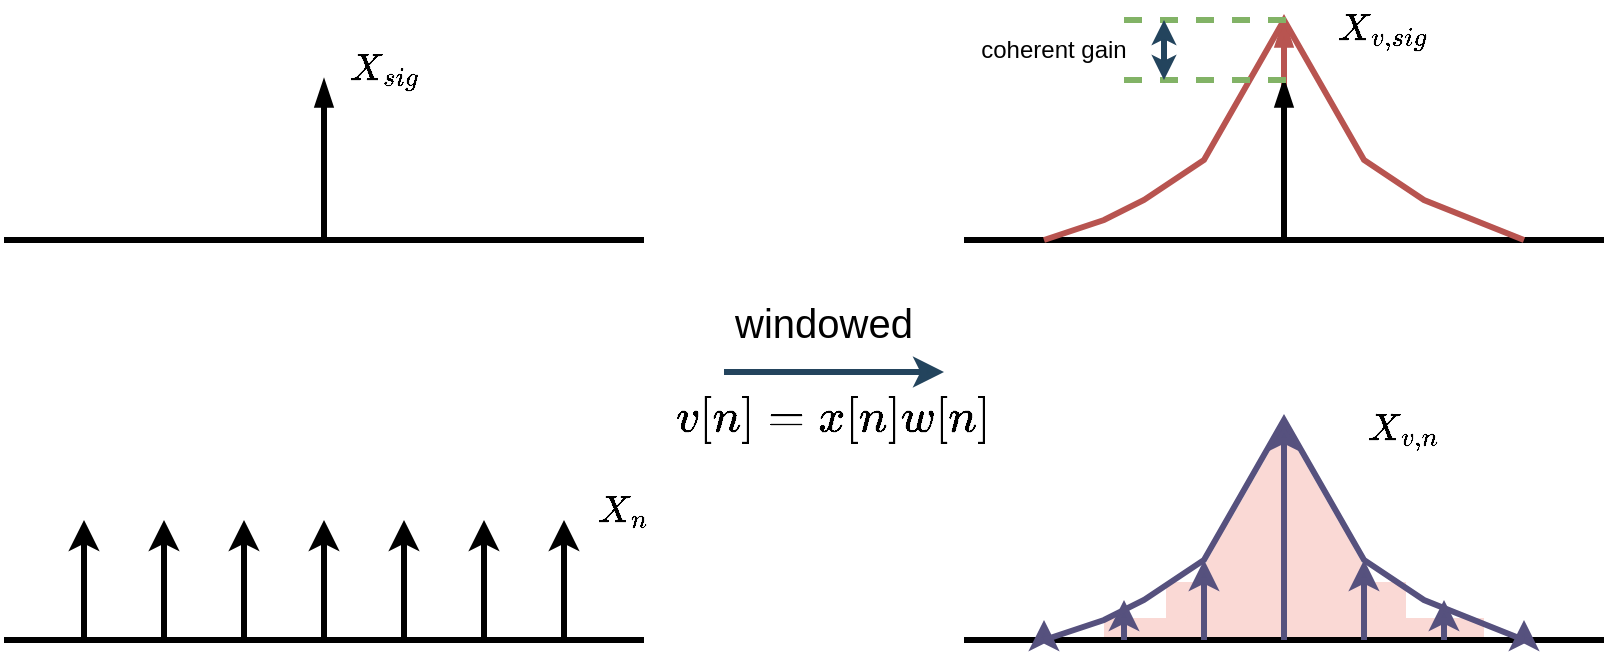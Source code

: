 <mxfile version="21.3.8" type="device">
  <diagram name="Page-1" id="phosknVxhifsqG3IDHxe">
    <mxGraphModel dx="1069" dy="638" grid="1" gridSize="10" guides="1" tooltips="1" connect="1" arrows="1" fold="1" page="1" pageScale="1" pageWidth="850" pageHeight="1100" math="1" shadow="0">
      <root>
        <mxCell id="0" />
        <mxCell id="1" parent="0" />
        <mxCell id="KL6pejyq9oVrUMB4TTqh-54" value="" style="rounded=0;whiteSpace=wrap;html=1;strokeColor=none;fillColor=#fad9d5;strokeWidth=3;" vertex="1" parent="1">
          <mxGeometry x="590" y="429" width="190" height="10" as="geometry" />
        </mxCell>
        <mxCell id="KL6pejyq9oVrUMB4TTqh-52" value="" style="rounded=0;whiteSpace=wrap;html=1;strokeColor=none;fillColor=#fad9d5;strokeWidth=3;" vertex="1" parent="1">
          <mxGeometry x="621" y="411" width="120" height="28" as="geometry" />
        </mxCell>
        <mxCell id="KL6pejyq9oVrUMB4TTqh-51" value="" style="shape=trapezoid;perimeter=trapezoidPerimeter;whiteSpace=wrap;html=1;fixedSize=1;strokeColor=none;fillColor=#fad9d5;strokeWidth=3;" vertex="1" parent="1">
          <mxGeometry x="630" y="382" width="100" height="50" as="geometry" />
        </mxCell>
        <mxCell id="KL6pejyq9oVrUMB4TTqh-50" value="" style="triangle;whiteSpace=wrap;html=1;rotation=-90;fillColor=#fad9d5;strokeColor=none;strokeWidth=3;" vertex="1" parent="1">
          <mxGeometry x="645" y="328" width="70" height="80" as="geometry" />
        </mxCell>
        <mxCell id="KL6pejyq9oVrUMB4TTqh-1" value="" style="endArrow=blockThin;html=1;rounded=0;endFill=1;strokeWidth=3;" edge="1" parent="1">
          <mxGeometry width="50" height="50" relative="1" as="geometry">
            <mxPoint x="200" y="240" as="sourcePoint" />
            <mxPoint x="200" y="160" as="targetPoint" />
          </mxGeometry>
        </mxCell>
        <mxCell id="KL6pejyq9oVrUMB4TTqh-2" value="" style="endArrow=none;html=1;rounded=0;strokeWidth=3;" edge="1" parent="1">
          <mxGeometry width="50" height="50" relative="1" as="geometry">
            <mxPoint x="40" y="240" as="sourcePoint" />
            <mxPoint x="360" y="240" as="targetPoint" />
          </mxGeometry>
        </mxCell>
        <mxCell id="KL6pejyq9oVrUMB4TTqh-3" value="" style="endArrow=blockThin;html=1;rounded=0;fillColor=#f8cecc;strokeColor=#b85450;endFill=1;strokeWidth=3;" edge="1" parent="1">
          <mxGeometry width="50" height="50" relative="1" as="geometry">
            <mxPoint x="680" y="240" as="sourcePoint" />
            <mxPoint x="680" y="130" as="targetPoint" />
          </mxGeometry>
        </mxCell>
        <mxCell id="KL6pejyq9oVrUMB4TTqh-4" value="" style="endArrow=none;html=1;rounded=0;strokeWidth=3;" edge="1" parent="1">
          <mxGeometry width="50" height="50" relative="1" as="geometry">
            <mxPoint x="520" y="240" as="sourcePoint" />
            <mxPoint x="840" y="240" as="targetPoint" />
          </mxGeometry>
        </mxCell>
        <mxCell id="KL6pejyq9oVrUMB4TTqh-5" value="" style="endArrow=none;html=1;rounded=0;fillColor=#f8cecc;strokeColor=#b85450;strokeWidth=3;" edge="1" parent="1">
          <mxGeometry width="50" height="50" relative="1" as="geometry">
            <mxPoint x="560" y="240" as="sourcePoint" />
            <mxPoint x="800" y="240" as="targetPoint" />
            <Array as="points">
              <mxPoint x="590" y="230" />
              <mxPoint x="610" y="220" />
              <mxPoint x="640" y="200" />
              <mxPoint x="680" y="130" />
              <mxPoint x="720" y="200" />
              <mxPoint x="750" y="220" />
            </Array>
          </mxGeometry>
        </mxCell>
        <mxCell id="KL6pejyq9oVrUMB4TTqh-6" value="" style="endArrow=blockThin;html=1;rounded=0;endFill=1;strokeWidth=3;" edge="1" parent="1">
          <mxGeometry width="50" height="50" relative="1" as="geometry">
            <mxPoint x="680" y="240" as="sourcePoint" />
            <mxPoint x="680" y="160" as="targetPoint" />
          </mxGeometry>
        </mxCell>
        <mxCell id="KL6pejyq9oVrUMB4TTqh-7" value="" style="endArrow=none;html=1;rounded=0;dashed=1;strokeWidth=3;" edge="1" parent="1">
          <mxGeometry width="50" height="50" relative="1" as="geometry">
            <mxPoint x="600" y="130" as="sourcePoint" />
            <mxPoint x="690" y="130" as="targetPoint" />
          </mxGeometry>
        </mxCell>
        <mxCell id="KL6pejyq9oVrUMB4TTqh-8" value="" style="endArrow=none;html=1;rounded=0;dashed=1;fillColor=#d5e8d4;strokeColor=#82b366;strokeWidth=3;" edge="1" parent="1">
          <mxGeometry width="50" height="50" relative="1" as="geometry">
            <mxPoint x="600" y="130" as="sourcePoint" />
            <mxPoint x="690" y="130" as="targetPoint" />
          </mxGeometry>
        </mxCell>
        <mxCell id="KL6pejyq9oVrUMB4TTqh-9" value="" style="endArrow=none;html=1;rounded=0;dashed=1;fillColor=#d5e8d4;strokeColor=#82b366;strokeWidth=3;" edge="1" parent="1">
          <mxGeometry width="50" height="50" relative="1" as="geometry">
            <mxPoint x="600" y="160" as="sourcePoint" />
            <mxPoint x="690" y="160" as="targetPoint" />
          </mxGeometry>
        </mxCell>
        <mxCell id="KL6pejyq9oVrUMB4TTqh-10" value="" style="endArrow=classic;startArrow=classic;html=1;rounded=0;endSize=3;startSize=3;fillColor=#bac8d3;strokeColor=#23445d;strokeWidth=3;" edge="1" parent="1">
          <mxGeometry width="50" height="50" relative="1" as="geometry">
            <mxPoint x="620" y="160" as="sourcePoint" />
            <mxPoint x="620" y="130" as="targetPoint" />
          </mxGeometry>
        </mxCell>
        <mxCell id="KL6pejyq9oVrUMB4TTqh-12" value="&lt;font style=&quot;font-size: 16px;&quot;&gt;$$X_{sig}$$&lt;/font&gt;" style="text;html=1;strokeColor=none;fillColor=none;align=center;verticalAlign=middle;whiteSpace=wrap;rounded=0;strokeWidth=3;" vertex="1" parent="1">
          <mxGeometry x="200" y="140" width="60" height="30" as="geometry" />
        </mxCell>
        <mxCell id="KL6pejyq9oVrUMB4TTqh-13" value="&lt;font style=&quot;font-size: 16px;&quot;&gt;$$X_{v,sig}$$&lt;/font&gt;" style="text;html=1;strokeColor=none;fillColor=none;align=center;verticalAlign=middle;whiteSpace=wrap;rounded=0;strokeWidth=3;" vertex="1" parent="1">
          <mxGeometry x="700" y="120" width="60" height="30" as="geometry" />
        </mxCell>
        <mxCell id="KL6pejyq9oVrUMB4TTqh-14" value="coherent gain" style="text;html=1;strokeColor=none;fillColor=none;align=center;verticalAlign=middle;whiteSpace=wrap;rounded=0;strokeWidth=3;" vertex="1" parent="1">
          <mxGeometry x="520" y="130" width="90" height="30" as="geometry" />
        </mxCell>
        <mxCell id="KL6pejyq9oVrUMB4TTqh-15" value="" style="endArrow=classic;html=1;rounded=0;strokeWidth=3;" edge="1" parent="1">
          <mxGeometry width="50" height="50" relative="1" as="geometry">
            <mxPoint x="200" y="440" as="sourcePoint" />
            <mxPoint x="200" y="380" as="targetPoint" />
          </mxGeometry>
        </mxCell>
        <mxCell id="KL6pejyq9oVrUMB4TTqh-16" value="" style="endArrow=none;html=1;rounded=0;strokeWidth=3;" edge="1" parent="1">
          <mxGeometry width="50" height="50" relative="1" as="geometry">
            <mxPoint x="40" y="440" as="sourcePoint" />
            <mxPoint x="360" y="440" as="targetPoint" />
          </mxGeometry>
        </mxCell>
        <mxCell id="KL6pejyq9oVrUMB4TTqh-17" value="&lt;font style=&quot;font-size: 16px;&quot;&gt;$$X_{n}$$&lt;/font&gt;" style="text;html=1;strokeColor=none;fillColor=none;align=center;verticalAlign=middle;whiteSpace=wrap;rounded=0;strokeWidth=3;" vertex="1" parent="1">
          <mxGeometry x="320" y="360" width="60" height="30" as="geometry" />
        </mxCell>
        <mxCell id="KL6pejyq9oVrUMB4TTqh-18" value="" style="endArrow=classic;html=1;rounded=0;strokeWidth=3;" edge="1" parent="1">
          <mxGeometry width="50" height="50" relative="1" as="geometry">
            <mxPoint x="240" y="440" as="sourcePoint" />
            <mxPoint x="240" y="380" as="targetPoint" />
          </mxGeometry>
        </mxCell>
        <mxCell id="KL6pejyq9oVrUMB4TTqh-20" value="" style="endArrow=classic;html=1;rounded=0;strokeWidth=3;" edge="1" parent="1">
          <mxGeometry width="50" height="50" relative="1" as="geometry">
            <mxPoint x="120" y="440" as="sourcePoint" />
            <mxPoint x="120" y="380" as="targetPoint" />
          </mxGeometry>
        </mxCell>
        <mxCell id="KL6pejyq9oVrUMB4TTqh-21" value="" style="endArrow=classic;html=1;rounded=0;strokeWidth=3;" edge="1" parent="1">
          <mxGeometry width="50" height="50" relative="1" as="geometry">
            <mxPoint x="160" y="440" as="sourcePoint" />
            <mxPoint x="160" y="380" as="targetPoint" />
          </mxGeometry>
        </mxCell>
        <mxCell id="KL6pejyq9oVrUMB4TTqh-22" value="" style="endArrow=classic;html=1;rounded=0;strokeWidth=3;" edge="1" parent="1">
          <mxGeometry width="50" height="50" relative="1" as="geometry">
            <mxPoint x="320" y="440" as="sourcePoint" />
            <mxPoint x="320" y="380" as="targetPoint" />
          </mxGeometry>
        </mxCell>
        <mxCell id="KL6pejyq9oVrUMB4TTqh-24" value="" style="endArrow=classic;html=1;rounded=0;strokeWidth=3;" edge="1" parent="1">
          <mxGeometry width="50" height="50" relative="1" as="geometry">
            <mxPoint x="280" y="440" as="sourcePoint" />
            <mxPoint x="280" y="380" as="targetPoint" />
          </mxGeometry>
        </mxCell>
        <mxCell id="KL6pejyq9oVrUMB4TTqh-25" value="" style="endArrow=classic;html=1;rounded=0;strokeWidth=3;" edge="1" parent="1">
          <mxGeometry width="50" height="50" relative="1" as="geometry">
            <mxPoint x="80" y="440" as="sourcePoint" />
            <mxPoint x="80" y="380" as="targetPoint" />
          </mxGeometry>
        </mxCell>
        <mxCell id="KL6pejyq9oVrUMB4TTqh-27" value="" style="endArrow=none;html=1;rounded=0;shadow=0;strokeWidth=3;" edge="1" parent="1">
          <mxGeometry width="50" height="50" relative="1" as="geometry">
            <mxPoint x="520" y="440" as="sourcePoint" />
            <mxPoint x="840" y="440" as="targetPoint" />
          </mxGeometry>
        </mxCell>
        <mxCell id="KL6pejyq9oVrUMB4TTqh-28" value="&lt;font style=&quot;font-size: 16px;&quot;&gt;$$X_{v,n}$$&lt;/font&gt;" style="text;html=1;strokeColor=none;fillColor=none;align=center;verticalAlign=middle;whiteSpace=wrap;rounded=0;strokeWidth=3;" vertex="1" parent="1">
          <mxGeometry x="710" y="320" width="60" height="30" as="geometry" />
        </mxCell>
        <mxCell id="KL6pejyq9oVrUMB4TTqh-26" value="" style="endArrow=classic;html=1;rounded=0;fillColor=#d0cee2;strokeColor=#56517e;strokeWidth=3;" edge="1" parent="1">
          <mxGeometry width="50" height="50" relative="1" as="geometry">
            <mxPoint x="680" y="440" as="sourcePoint" />
            <mxPoint x="680" y="330" as="targetPoint" />
          </mxGeometry>
        </mxCell>
        <mxCell id="KL6pejyq9oVrUMB4TTqh-29" value="" style="endArrow=classic;html=1;rounded=0;fillColor=#d0cee2;strokeColor=#56517e;strokeWidth=3;" edge="1" parent="1">
          <mxGeometry width="50" height="50" relative="1" as="geometry">
            <mxPoint x="720" y="440" as="sourcePoint" />
            <mxPoint x="720" y="400" as="targetPoint" />
          </mxGeometry>
        </mxCell>
        <mxCell id="KL6pejyq9oVrUMB4TTqh-30" value="" style="endArrow=classic;html=1;rounded=0;fillColor=#d0cee2;strokeColor=#56517e;strokeWidth=3;" edge="1" parent="1">
          <mxGeometry width="50" height="50" relative="1" as="geometry">
            <mxPoint x="600" y="440" as="sourcePoint" />
            <mxPoint x="600" y="420" as="targetPoint" />
          </mxGeometry>
        </mxCell>
        <mxCell id="KL6pejyq9oVrUMB4TTqh-31" value="" style="endArrow=classic;html=1;rounded=0;fillColor=#d0cee2;strokeColor=#56517e;strokeWidth=3;" edge="1" parent="1">
          <mxGeometry width="50" height="50" relative="1" as="geometry">
            <mxPoint x="640" y="440" as="sourcePoint" />
            <mxPoint x="640" y="400" as="targetPoint" />
          </mxGeometry>
        </mxCell>
        <mxCell id="KL6pejyq9oVrUMB4TTqh-32" value="" style="endArrow=classic;html=1;rounded=0;fillColor=#d0cee2;strokeColor=#56517e;strokeWidth=3;" edge="1" parent="1">
          <mxGeometry width="50" height="50" relative="1" as="geometry">
            <mxPoint x="800" y="440" as="sourcePoint" />
            <mxPoint x="800" y="430" as="targetPoint" />
          </mxGeometry>
        </mxCell>
        <mxCell id="KL6pejyq9oVrUMB4TTqh-33" value="" style="endArrow=classic;html=1;rounded=0;fillColor=#d0cee2;strokeColor=#56517e;strokeWidth=3;" edge="1" parent="1">
          <mxGeometry width="50" height="50" relative="1" as="geometry">
            <mxPoint x="760" y="440" as="sourcePoint" />
            <mxPoint x="760" y="420" as="targetPoint" />
          </mxGeometry>
        </mxCell>
        <mxCell id="KL6pejyq9oVrUMB4TTqh-34" value="" style="endArrow=classic;html=1;rounded=0;fillColor=#d0cee2;strokeColor=#56517e;strokeWidth=3;" edge="1" parent="1">
          <mxGeometry width="50" height="50" relative="1" as="geometry">
            <mxPoint x="560" y="440" as="sourcePoint" />
            <mxPoint x="560" y="430" as="targetPoint" />
          </mxGeometry>
        </mxCell>
        <mxCell id="KL6pejyq9oVrUMB4TTqh-37" value="" style="endArrow=none;html=1;rounded=0;fillColor=#d0cee2;strokeColor=#56517e;shadow=0;strokeWidth=3;" edge="1" parent="1">
          <mxGeometry width="50" height="50" relative="1" as="geometry">
            <mxPoint x="560" y="440" as="sourcePoint" />
            <mxPoint x="800" y="440" as="targetPoint" />
            <Array as="points">
              <mxPoint x="590" y="430" />
              <mxPoint x="610" y="420" />
              <mxPoint x="640" y="400" />
              <mxPoint x="680" y="330" />
              <mxPoint x="720" y="400" />
              <mxPoint x="750" y="420" />
            </Array>
          </mxGeometry>
        </mxCell>
        <mxCell id="KL6pejyq9oVrUMB4TTqh-56" value="" style="endArrow=classic;html=1;rounded=0;strokeWidth=3;fillColor=#bac8d3;strokeColor=#23445d;" edge="1" parent="1">
          <mxGeometry width="50" height="50" relative="1" as="geometry">
            <mxPoint x="400" y="306" as="sourcePoint" />
            <mxPoint x="510" y="306" as="targetPoint" />
          </mxGeometry>
        </mxCell>
        <mxCell id="KL6pejyq9oVrUMB4TTqh-57" value="&lt;font style=&quot;font-size: 20px;&quot;&gt;$$v[n] = x[n]w[n]$$&lt;/font&gt;" style="text;html=1;strokeColor=none;fillColor=none;align=center;verticalAlign=middle;whiteSpace=wrap;rounded=0;" vertex="1" parent="1">
          <mxGeometry x="425" y="314" width="60" height="30" as="geometry" />
        </mxCell>
        <mxCell id="KL6pejyq9oVrUMB4TTqh-59" value="&lt;font style=&quot;font-size: 20px;&quot;&gt;windowed&lt;/font&gt;" style="text;html=1;strokeColor=none;fillColor=none;align=center;verticalAlign=middle;whiteSpace=wrap;rounded=0;" vertex="1" parent="1">
          <mxGeometry x="420" y="266" width="60" height="30" as="geometry" />
        </mxCell>
      </root>
    </mxGraphModel>
  </diagram>
</mxfile>
